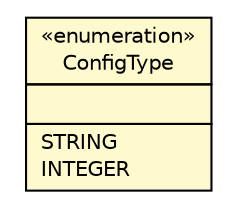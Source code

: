 #!/usr/local/bin/dot
#
# Class diagram 
# Generated by UMLGraph version 5.1 (http://www.umlgraph.org/)
#

digraph G {
	edge [fontname="Helvetica",fontsize=10,labelfontname="Helvetica",labelfontsize=10];
	node [fontname="Helvetica",fontsize=10,shape=plaintext];
	nodesep=0.25;
	ranksep=0.5;
	// com.connectlife.coreserver.config.ConfigItem.ConfigType
	c3487 [label=<<table title="com.connectlife.coreserver.config.ConfigItem.ConfigType" border="0" cellborder="1" cellspacing="0" cellpadding="2" port="p" bgcolor="lemonChiffon" href="./ConfigItem.ConfigType.html">
		<tr><td><table border="0" cellspacing="0" cellpadding="1">
<tr><td align="center" balign="center"> &#171;enumeration&#187; </td></tr>
<tr><td align="center" balign="center"> ConfigType </td></tr>
		</table></td></tr>
		<tr><td><table border="0" cellspacing="0" cellpadding="1">
<tr><td align="left" balign="left">  </td></tr>
		</table></td></tr>
		<tr><td><table border="0" cellspacing="0" cellpadding="1">
<tr><td align="left" balign="left"> STRING </td></tr>
<tr><td align="left" balign="left"> INTEGER </td></tr>
		</table></td></tr>
		</table>>, fontname="Helvetica", fontcolor="black", fontsize=10.0];
}

